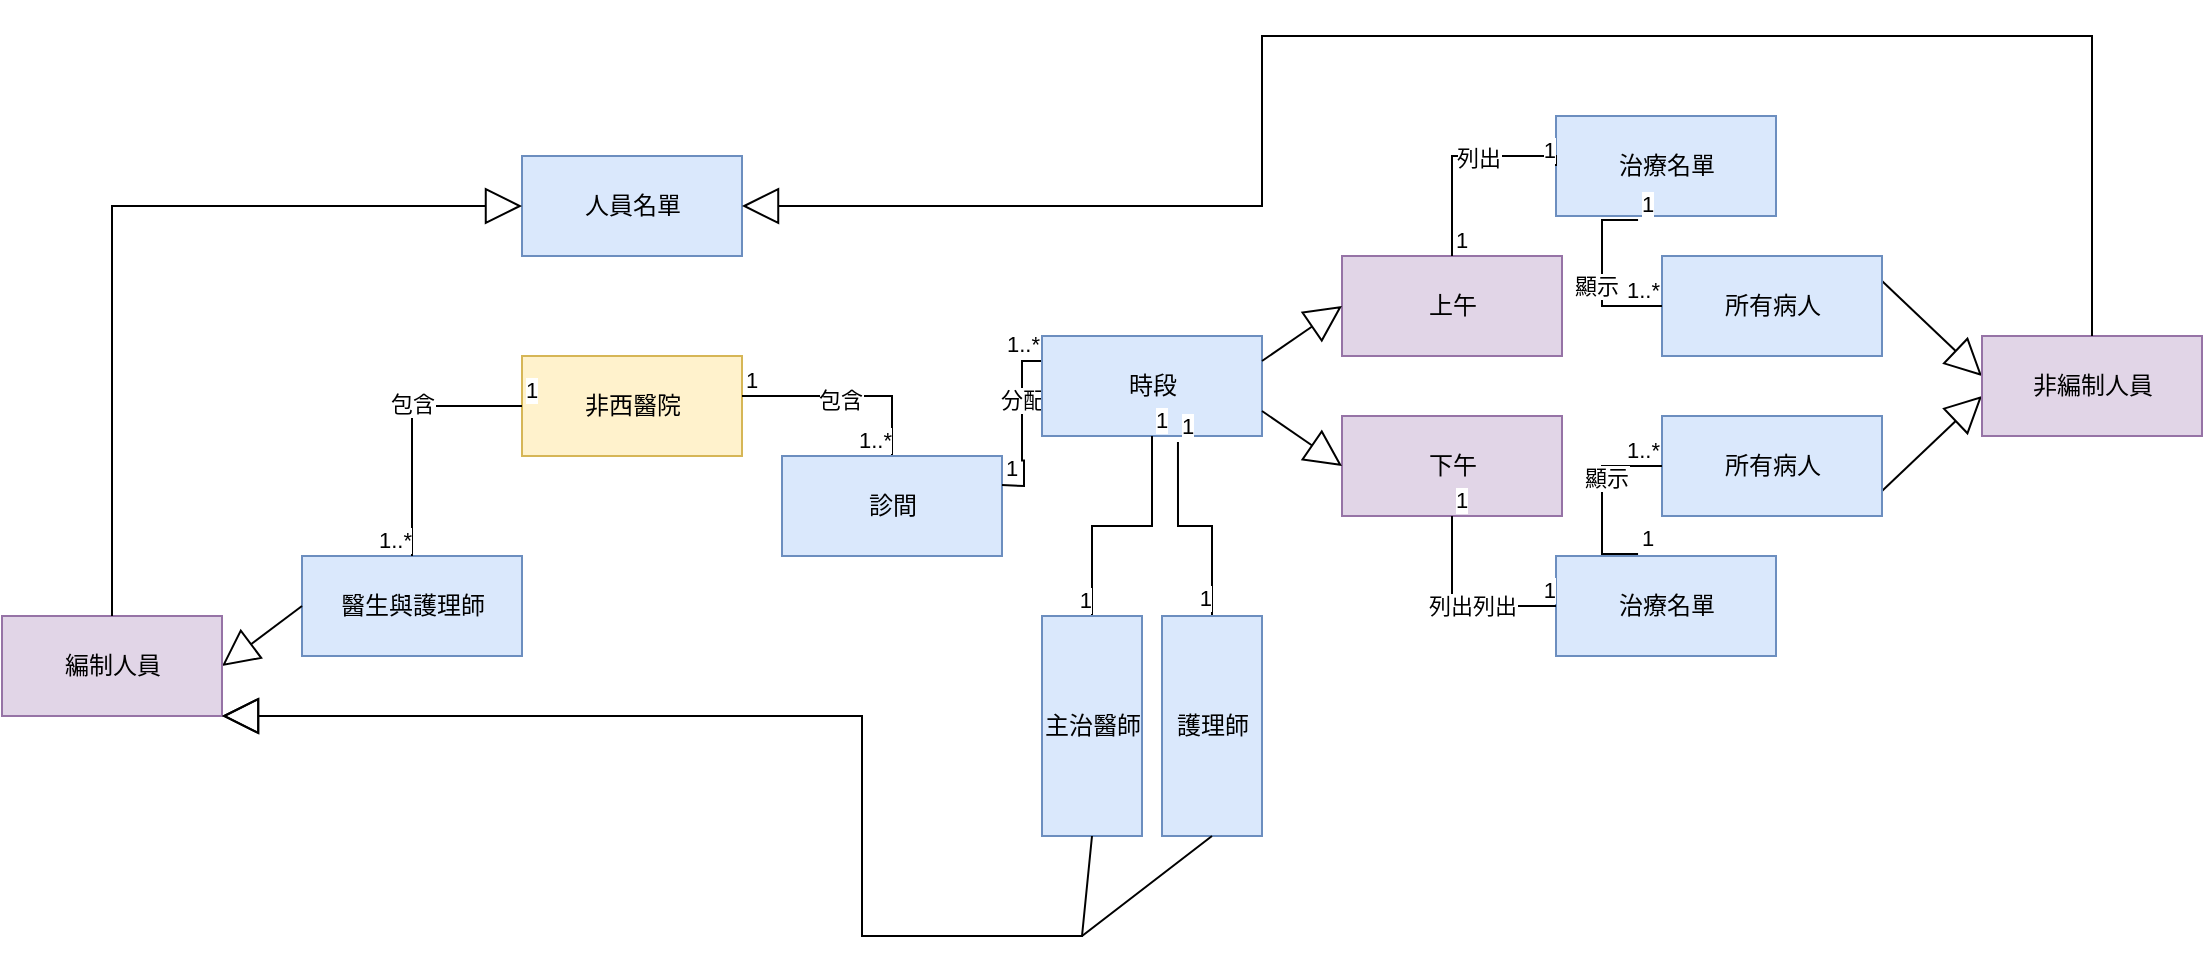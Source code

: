 <mxfile version="17.2.4" type="device"><diagram id="oKyxzHDayaN0CAhAsXDF" name="非西醫院領域模型"><mxGraphModel dx="1063" dy="1118" grid="1" gridSize="10" guides="1" tooltips="1" connect="1" arrows="1" fold="1" page="1" pageScale="1" pageWidth="827" pageHeight="1169" math="0" shadow="0"><root><mxCell id="0"/><mxCell id="1" parent="0"/><mxCell id="6aV8swDNyiecbnkZfNyy-1" value="非西醫院" style="html=1;fillColor=#fff2cc;strokeColor=#d6b656;" parent="1" vertex="1"><mxGeometry x="310" y="450" width="110" height="50" as="geometry"/></mxCell><mxCell id="6aV8swDNyiecbnkZfNyy-2" value="" style="endArrow=none;html=1;edgeStyle=orthogonalEdgeStyle;rounded=0;entryX=0.5;entryY=0;entryDx=0;entryDy=0;" parent="1" target="6aV8swDNyiecbnkZfNyy-7" edge="1"><mxGeometry relative="1" as="geometry"><mxPoint x="420" y="470" as="sourcePoint"/><mxPoint x="520" y="470" as="targetPoint"/><Array as="points"><mxPoint x="495" y="470"/></Array></mxGeometry></mxCell><mxCell id="6aV8swDNyiecbnkZfNyy-3" value="1" style="edgeLabel;resizable=0;html=1;align=left;verticalAlign=bottom;" parent="6aV8swDNyiecbnkZfNyy-2" connectable="0" vertex="1"><mxGeometry x="-1" relative="1" as="geometry"/></mxCell><mxCell id="6aV8swDNyiecbnkZfNyy-4" value="1..*" style="edgeLabel;resizable=0;html=1;align=right;verticalAlign=bottom;" parent="6aV8swDNyiecbnkZfNyy-2" connectable="0" vertex="1"><mxGeometry x="1" relative="1" as="geometry"/></mxCell><mxCell id="mKt3K5YbzGgiWbRjc64k-2" value="包含" style="edgeLabel;html=1;align=center;verticalAlign=middle;resizable=0;points=[];" vertex="1" connectable="0" parent="6aV8swDNyiecbnkZfNyy-2"><mxGeometry x="-0.067" y="-2" relative="1" as="geometry"><mxPoint as="offset"/></mxGeometry></mxCell><mxCell id="6aV8swDNyiecbnkZfNyy-5" value="" style="endArrow=block;endSize=16;endFill=0;html=1;rounded=0;exitX=1;exitY=0.75;exitDx=0;exitDy=0;" parent="1" source="6aV8swDNyiecbnkZfNyy-38" edge="1"><mxGeometry width="160" relative="1" as="geometry"><mxPoint x="990" y="499" as="sourcePoint"/><mxPoint x="1040" y="470" as="targetPoint"/></mxGeometry></mxCell><mxCell id="6aV8swDNyiecbnkZfNyy-7" value="診間" style="html=1;fillColor=#dae8fc;strokeColor=#6c8ebf;" parent="1" vertex="1"><mxGeometry x="440" y="500" width="110" height="50" as="geometry"/></mxCell><mxCell id="6aV8swDNyiecbnkZfNyy-8" value="" style="endArrow=none;html=1;edgeStyle=orthogonalEdgeStyle;rounded=0;entryX=0;entryY=0.25;entryDx=0;entryDy=0;" parent="1" target="6aV8swDNyiecbnkZfNyy-12" edge="1"><mxGeometry relative="1" as="geometry"><mxPoint x="550" y="514.5" as="sourcePoint"/><mxPoint x="610" y="520" as="targetPoint"/></mxGeometry></mxCell><mxCell id="6aV8swDNyiecbnkZfNyy-9" value="1" style="edgeLabel;resizable=0;html=1;align=left;verticalAlign=bottom;" parent="6aV8swDNyiecbnkZfNyy-8" connectable="0" vertex="1"><mxGeometry x="-1" relative="1" as="geometry"/></mxCell><mxCell id="6aV8swDNyiecbnkZfNyy-10" value="1..*" style="edgeLabel;resizable=0;html=1;align=right;verticalAlign=bottom;" parent="6aV8swDNyiecbnkZfNyy-8" connectable="0" vertex="1"><mxGeometry x="1" relative="1" as="geometry"/></mxCell><mxCell id="mKt3K5YbzGgiWbRjc64k-3" value="分配" style="edgeLabel;html=1;align=center;verticalAlign=middle;resizable=0;points=[];" vertex="1" connectable="0" parent="6aV8swDNyiecbnkZfNyy-8"><mxGeometry x="0.329" relative="1" as="geometry"><mxPoint y="1" as="offset"/></mxGeometry></mxCell><mxCell id="6aV8swDNyiecbnkZfNyy-12" value="時段" style="html=1;fillColor=#dae8fc;strokeColor=#6c8ebf;" parent="1" vertex="1"><mxGeometry x="570" y="440" width="110" height="50" as="geometry"/></mxCell><mxCell id="6aV8swDNyiecbnkZfNyy-16" value="上午" style="html=1;fillColor=#e1d5e7;strokeColor=#9673a6;" parent="1" vertex="1"><mxGeometry x="720" y="400" width="110" height="50" as="geometry"/></mxCell><mxCell id="6aV8swDNyiecbnkZfNyy-22" value="下午" style="html=1;fillColor=#e1d5e7;strokeColor=#9673a6;" parent="1" vertex="1"><mxGeometry x="720" y="480" width="110" height="50" as="geometry"/></mxCell><mxCell id="6aV8swDNyiecbnkZfNyy-23" value="治療名單" style="html=1;fillColor=#dae8fc;strokeColor=#6c8ebf;" parent="1" vertex="1"><mxGeometry x="827" y="330" width="110" height="50" as="geometry"/></mxCell><mxCell id="6aV8swDNyiecbnkZfNyy-24" value="治療名單" style="html=1;fillColor=#dae8fc;strokeColor=#6c8ebf;" parent="1" vertex="1"><mxGeometry x="827" y="550" width="110" height="50" as="geometry"/></mxCell><mxCell id="6aV8swDNyiecbnkZfNyy-25" value="" style="endArrow=none;html=1;edgeStyle=orthogonalEdgeStyle;rounded=0;entryX=0;entryY=0.5;entryDx=0;entryDy=0;exitX=0.5;exitY=0;exitDx=0;exitDy=0;" parent="1" source="6aV8swDNyiecbnkZfNyy-16" target="6aV8swDNyiecbnkZfNyy-23" edge="1"><mxGeometry relative="1" as="geometry"><mxPoint x="660" y="350" as="sourcePoint"/><mxPoint x="820" y="350" as="targetPoint"/><Array as="points"><mxPoint x="775" y="350"/><mxPoint x="827" y="350"/></Array></mxGeometry></mxCell><mxCell id="6aV8swDNyiecbnkZfNyy-26" value="1" style="edgeLabel;resizable=0;html=1;align=left;verticalAlign=bottom;" parent="6aV8swDNyiecbnkZfNyy-25" connectable="0" vertex="1"><mxGeometry x="-1" relative="1" as="geometry"/></mxCell><mxCell id="6aV8swDNyiecbnkZfNyy-27" value="1" style="edgeLabel;resizable=0;html=1;align=right;verticalAlign=bottom;" parent="6aV8swDNyiecbnkZfNyy-25" connectable="0" vertex="1"><mxGeometry x="1" relative="1" as="geometry"/></mxCell><mxCell id="mKt3K5YbzGgiWbRjc64k-7" value="列出" style="edgeLabel;html=1;align=center;verticalAlign=middle;resizable=0;points=[];" vertex="1" connectable="0" parent="6aV8swDNyiecbnkZfNyy-25"><mxGeometry x="0.178" y="-1" relative="1" as="geometry"><mxPoint as="offset"/></mxGeometry></mxCell><mxCell id="6aV8swDNyiecbnkZfNyy-28" value="" style="endArrow=none;html=1;edgeStyle=orthogonalEdgeStyle;rounded=0;exitX=0.5;exitY=1;exitDx=0;exitDy=0;entryX=0;entryY=0.5;entryDx=0;entryDy=0;" parent="1" source="6aV8swDNyiecbnkZfNyy-22" target="6aV8swDNyiecbnkZfNyy-24" edge="1"><mxGeometry relative="1" as="geometry"><mxPoint x="670" y="600" as="sourcePoint"/><mxPoint x="740" y="610" as="targetPoint"/></mxGeometry></mxCell><mxCell id="6aV8swDNyiecbnkZfNyy-29" value="1" style="edgeLabel;resizable=0;html=1;align=left;verticalAlign=bottom;" parent="6aV8swDNyiecbnkZfNyy-28" connectable="0" vertex="1"><mxGeometry x="-1" relative="1" as="geometry"/></mxCell><mxCell id="6aV8swDNyiecbnkZfNyy-30" value="1" style="edgeLabel;resizable=0;html=1;align=right;verticalAlign=bottom;" parent="6aV8swDNyiecbnkZfNyy-28" connectable="0" vertex="1"><mxGeometry x="1" relative="1" as="geometry"/></mxCell><mxCell id="mKt3K5YbzGgiWbRjc64k-8" value="列出列出" style="edgeLabel;html=1;align=center;verticalAlign=middle;resizable=0;points=[];" vertex="1" connectable="0" parent="6aV8swDNyiecbnkZfNyy-28"><mxGeometry x="0.134" relative="1" as="geometry"><mxPoint as="offset"/></mxGeometry></mxCell><mxCell id="6aV8swDNyiecbnkZfNyy-32" value="醫生與護理師" style="html=1;fillColor=#dae8fc;strokeColor=#6c8ebf;" parent="1" vertex="1"><mxGeometry x="200" y="550" width="110" height="50" as="geometry"/></mxCell><mxCell id="6aV8swDNyiecbnkZfNyy-33" value="" style="endArrow=none;html=1;edgeStyle=orthogonalEdgeStyle;rounded=0;exitX=0;exitY=0.5;exitDx=0;exitDy=0;" parent="1" source="6aV8swDNyiecbnkZfNyy-1" target="6aV8swDNyiecbnkZfNyy-32" edge="1"><mxGeometry relative="1" as="geometry"><mxPoint x="200" y="450" as="sourcePoint"/><mxPoint x="280" y="470" as="targetPoint"/></mxGeometry></mxCell><mxCell id="6aV8swDNyiecbnkZfNyy-34" value="1" style="edgeLabel;resizable=0;html=1;align=left;verticalAlign=bottom;" parent="6aV8swDNyiecbnkZfNyy-33" connectable="0" vertex="1"><mxGeometry x="-1" relative="1" as="geometry"/></mxCell><mxCell id="6aV8swDNyiecbnkZfNyy-35" value="1..*" style="edgeLabel;resizable=0;html=1;align=right;verticalAlign=bottom;" parent="6aV8swDNyiecbnkZfNyy-33" connectable="0" vertex="1"><mxGeometry x="1" relative="1" as="geometry"/></mxCell><mxCell id="mKt3K5YbzGgiWbRjc64k-1" value="包含" style="edgeLabel;html=1;align=center;verticalAlign=middle;resizable=0;points=[];" vertex="1" connectable="0" parent="6aV8swDNyiecbnkZfNyy-33"><mxGeometry x="-0.154" y="-1" relative="1" as="geometry"><mxPoint x="1" y="-1" as="offset"/></mxGeometry></mxCell><mxCell id="6aV8swDNyiecbnkZfNyy-36" value="" style="endArrow=block;endSize=16;endFill=0;html=1;rounded=0;exitX=1;exitY=0.25;exitDx=0;exitDy=0;" parent="1" source="6aV8swDNyiecbnkZfNyy-37" edge="1"><mxGeometry width="160" relative="1" as="geometry"><mxPoint x="1000" y="420" as="sourcePoint"/><mxPoint x="1040" y="460" as="targetPoint"/></mxGeometry></mxCell><mxCell id="6aV8swDNyiecbnkZfNyy-37" value="所有病人" style="html=1;fillColor=#dae8fc;strokeColor=#6c8ebf;" parent="1" vertex="1"><mxGeometry x="880" y="400" width="110" height="50" as="geometry"/></mxCell><mxCell id="6aV8swDNyiecbnkZfNyy-38" value="所有病人" style="html=1;fillColor=#dae8fc;strokeColor=#6c8ebf;" parent="1" vertex="1"><mxGeometry x="880" y="480" width="110" height="50" as="geometry"/></mxCell><mxCell id="6aV8swDNyiecbnkZfNyy-39" value="" style="endArrow=none;html=1;edgeStyle=orthogonalEdgeStyle;rounded=0;exitX=0.373;exitY=-0.02;exitDx=0;exitDy=0;exitPerimeter=0;entryX=0;entryY=0.5;entryDx=0;entryDy=0;" parent="1" source="6aV8swDNyiecbnkZfNyy-24" target="6aV8swDNyiecbnkZfNyy-38" edge="1"><mxGeometry relative="1" as="geometry"><mxPoint x="640" y="670" as="sourcePoint"/><mxPoint x="800" y="670" as="targetPoint"/><Array as="points"><mxPoint x="850" y="549"/><mxPoint x="850" y="505"/></Array></mxGeometry></mxCell><mxCell id="6aV8swDNyiecbnkZfNyy-40" value="1" style="edgeLabel;resizable=0;html=1;align=left;verticalAlign=bottom;" parent="6aV8swDNyiecbnkZfNyy-39" connectable="0" vertex="1"><mxGeometry x="-1" relative="1" as="geometry"/></mxCell><mxCell id="6aV8swDNyiecbnkZfNyy-41" value="1..*" style="edgeLabel;resizable=0;html=1;align=right;verticalAlign=bottom;" parent="6aV8swDNyiecbnkZfNyy-39" connectable="0" vertex="1"><mxGeometry x="1" relative="1" as="geometry"/></mxCell><mxCell id="mKt3K5YbzGgiWbRjc64k-9" value="顯示" style="edgeLabel;html=1;align=center;verticalAlign=middle;resizable=0;points=[];" vertex="1" connectable="0" parent="6aV8swDNyiecbnkZfNyy-39"><mxGeometry x="0.218" y="-2" relative="1" as="geometry"><mxPoint as="offset"/></mxGeometry></mxCell><mxCell id="6aV8swDNyiecbnkZfNyy-42" value="" style="endArrow=none;html=1;edgeStyle=orthogonalEdgeStyle;rounded=0;exitX=0.373;exitY=1.04;exitDx=0;exitDy=0;entryX=0;entryY=0.5;entryDx=0;entryDy=0;exitPerimeter=0;" parent="1" source="6aV8swDNyiecbnkZfNyy-23" target="6aV8swDNyiecbnkZfNyy-37" edge="1"><mxGeometry relative="1" as="geometry"><mxPoint x="1030.0" y="424" as="sourcePoint"/><mxPoint x="1041.97" y="380" as="targetPoint"/><Array as="points"><mxPoint x="850" y="382"/><mxPoint x="850" y="425"/></Array></mxGeometry></mxCell><mxCell id="6aV8swDNyiecbnkZfNyy-43" value="1" style="edgeLabel;resizable=0;html=1;align=left;verticalAlign=bottom;" parent="6aV8swDNyiecbnkZfNyy-42" connectable="0" vertex="1"><mxGeometry x="-1" relative="1" as="geometry"/></mxCell><mxCell id="6aV8swDNyiecbnkZfNyy-44" value="1..*" style="edgeLabel;resizable=0;html=1;align=right;verticalAlign=bottom;" parent="6aV8swDNyiecbnkZfNyy-42" connectable="0" vertex="1"><mxGeometry x="1" relative="1" as="geometry"/></mxCell><mxCell id="mKt3K5YbzGgiWbRjc64k-10" value="顯示" style="edgeLabel;html=1;align=center;verticalAlign=middle;resizable=0;points=[];" vertex="1" connectable="0" parent="6aV8swDNyiecbnkZfNyy-42"><mxGeometry x="0.121" y="-3" relative="1" as="geometry"><mxPoint as="offset"/></mxGeometry></mxCell><mxCell id="6aV8swDNyiecbnkZfNyy-46" value="非編制人員" style="html=1;fillColor=#e1d5e7;strokeColor=#9673a6;" parent="1" vertex="1"><mxGeometry x="1040" y="440" width="110" height="50" as="geometry"/></mxCell><mxCell id="6aV8swDNyiecbnkZfNyy-47" value="" style="endArrow=block;endSize=16;endFill=0;html=1;rounded=0;exitX=0;exitY=0.5;exitDx=0;exitDy=0;entryX=1;entryY=0.5;entryDx=0;entryDy=0;" parent="1" source="6aV8swDNyiecbnkZfNyy-32" target="6aV8swDNyiecbnkZfNyy-48" edge="1"><mxGeometry width="160" relative="1" as="geometry"><mxPoint x="100" y="600" as="sourcePoint"/><mxPoint x="160" y="660" as="targetPoint"/></mxGeometry></mxCell><mxCell id="6aV8swDNyiecbnkZfNyy-48" value="編制人員" style="html=1;fillColor=#e1d5e7;strokeColor=#9673a6;" parent="1" vertex="1"><mxGeometry x="50" y="580" width="110" height="50" as="geometry"/></mxCell><mxCell id="6aV8swDNyiecbnkZfNyy-49" value="" style="endArrow=block;endSize=16;endFill=0;html=1;rounded=0;exitX=1;exitY=0.25;exitDx=0;exitDy=0;entryX=0;entryY=0.5;entryDx=0;entryDy=0;" parent="1" source="6aV8swDNyiecbnkZfNyy-12" target="6aV8swDNyiecbnkZfNyy-16" edge="1"><mxGeometry width="160" relative="1" as="geometry"><mxPoint x="550" y="580" as="sourcePoint"/><mxPoint x="710" y="580" as="targetPoint"/></mxGeometry></mxCell><mxCell id="6aV8swDNyiecbnkZfNyy-50" value="" style="endArrow=block;endSize=16;endFill=0;html=1;rounded=0;exitX=1;exitY=0.75;exitDx=0;exitDy=0;entryX=0;entryY=0.5;entryDx=0;entryDy=0;" parent="1" source="6aV8swDNyiecbnkZfNyy-12" target="6aV8swDNyiecbnkZfNyy-22" edge="1"><mxGeometry width="160" relative="1" as="geometry"><mxPoint x="690" y="462.5" as="sourcePoint"/><mxPoint x="730" y="435" as="targetPoint"/></mxGeometry></mxCell><mxCell id="6aV8swDNyiecbnkZfNyy-51" value="" style="endArrow=none;html=1;edgeStyle=orthogonalEdgeStyle;rounded=0;exitX=0.5;exitY=1;exitDx=0;exitDy=0;entryX=0;entryY=0.5;entryDx=0;entryDy=0;" parent="1" source="6aV8swDNyiecbnkZfNyy-12" target="6aV8swDNyiecbnkZfNyy-54" edge="1"><mxGeometry relative="1" as="geometry"><mxPoint x="610" y="570" as="sourcePoint"/><mxPoint x="630" y="580" as="targetPoint"/></mxGeometry></mxCell><mxCell id="6aV8swDNyiecbnkZfNyy-52" value="1" style="edgeLabel;resizable=0;html=1;align=left;verticalAlign=bottom;" parent="6aV8swDNyiecbnkZfNyy-51" connectable="0" vertex="1"><mxGeometry x="-1" relative="1" as="geometry"/></mxCell><mxCell id="6aV8swDNyiecbnkZfNyy-53" value="1" style="edgeLabel;resizable=0;html=1;align=right;verticalAlign=bottom;" parent="6aV8swDNyiecbnkZfNyy-51" connectable="0" vertex="1"><mxGeometry x="1" relative="1" as="geometry"/></mxCell><mxCell id="6aV8swDNyiecbnkZfNyy-54" value="主治醫師" style="html=1;direction=south;fillColor=#dae8fc;strokeColor=#6c8ebf;" parent="1" vertex="1"><mxGeometry x="570" y="580" width="50" height="110" as="geometry"/></mxCell><mxCell id="6aV8swDNyiecbnkZfNyy-55" value="" style="endArrow=none;html=1;edgeStyle=orthogonalEdgeStyle;rounded=0;exitX=0.618;exitY=1.06;exitDx=0;exitDy=0;exitPerimeter=0;entryX=0;entryY=0.5;entryDx=0;entryDy=0;" parent="1" source="6aV8swDNyiecbnkZfNyy-12" target="6aV8swDNyiecbnkZfNyy-58" edge="1"><mxGeometry relative="1" as="geometry"><mxPoint x="640" y="570" as="sourcePoint"/><mxPoint x="680" y="650" as="targetPoint"/></mxGeometry></mxCell><mxCell id="6aV8swDNyiecbnkZfNyy-56" value="1" style="edgeLabel;resizable=0;html=1;align=left;verticalAlign=bottom;" parent="6aV8swDNyiecbnkZfNyy-55" connectable="0" vertex="1"><mxGeometry x="-1" relative="1" as="geometry"/></mxCell><mxCell id="6aV8swDNyiecbnkZfNyy-57" value="1" style="edgeLabel;resizable=0;html=1;align=right;verticalAlign=bottom;" parent="6aV8swDNyiecbnkZfNyy-55" connectable="0" vertex="1"><mxGeometry x="1" relative="1" as="geometry"/></mxCell><mxCell id="6aV8swDNyiecbnkZfNyy-58" value="護理師" style="html=1;direction=south;fillColor=#dae8fc;strokeColor=#6c8ebf;" parent="1" vertex="1"><mxGeometry x="630" y="580" width="50" height="110" as="geometry"/></mxCell><mxCell id="mKt3K5YbzGgiWbRjc64k-4" value="" style="endArrow=block;endSize=16;endFill=0;html=1;rounded=0;exitX=1;exitY=0.5;exitDx=0;exitDy=0;entryX=1;entryY=1;entryDx=0;entryDy=0;" edge="1" parent="1" source="6aV8swDNyiecbnkZfNyy-58" target="6aV8swDNyiecbnkZfNyy-48"><mxGeometry width="160" relative="1" as="geometry"><mxPoint x="420" y="710" as="sourcePoint"/><mxPoint x="580" y="710" as="targetPoint"/><Array as="points"><mxPoint x="590" y="740"/><mxPoint x="480" y="740"/><mxPoint x="480" y="630"/></Array></mxGeometry></mxCell><mxCell id="mKt3K5YbzGgiWbRjc64k-6" value="" style="endArrow=block;endSize=16;endFill=0;html=1;rounded=0;exitX=1;exitY=0.5;exitDx=0;exitDy=0;" edge="1" parent="1" source="6aV8swDNyiecbnkZfNyy-54"><mxGeometry x="-0.115" y="-1" width="160" relative="1" as="geometry"><mxPoint x="590" y="740" as="sourcePoint"/><mxPoint x="160" y="630" as="targetPoint"/><Array as="points"><mxPoint x="590" y="740"/><mxPoint x="480" y="740"/><mxPoint x="480" y="630"/></Array><mxPoint as="offset"/></mxGeometry></mxCell><mxCell id="mKt3K5YbzGgiWbRjc64k-11" value="人員名單" style="html=1;fillColor=#dae8fc;strokeColor=#6c8ebf;" vertex="1" parent="1"><mxGeometry x="310" y="350" width="110" height="50" as="geometry"/></mxCell><mxCell id="mKt3K5YbzGgiWbRjc64k-14" value="" style="endArrow=block;endSize=16;endFill=0;html=1;rounded=0;exitX=0.5;exitY=0;exitDx=0;exitDy=0;entryX=0;entryY=0.5;entryDx=0;entryDy=0;" edge="1" parent="1" source="6aV8swDNyiecbnkZfNyy-48" target="mKt3K5YbzGgiWbRjc64k-11"><mxGeometry x="0.111" y="-1" width="160" relative="1" as="geometry"><mxPoint x="60" y="460" as="sourcePoint"/><mxPoint x="220" y="460" as="targetPoint"/><Array as="points"><mxPoint x="105" y="375"/></Array><mxPoint as="offset"/></mxGeometry></mxCell><mxCell id="mKt3K5YbzGgiWbRjc64k-15" value="" style="endArrow=block;endSize=16;endFill=0;html=1;rounded=0;exitX=0.5;exitY=0;exitDx=0;exitDy=0;entryX=1;entryY=0.5;entryDx=0;entryDy=0;" edge="1" parent="1" source="6aV8swDNyiecbnkZfNyy-46" target="mKt3K5YbzGgiWbRjc64k-11"><mxGeometry x="0.25" width="160" relative="1" as="geometry"><mxPoint x="1080" y="420" as="sourcePoint"/><mxPoint x="720" y="210" as="targetPoint"/><Array as="points"><mxPoint x="1095" y="290"/><mxPoint x="760" y="290"/><mxPoint x="680" y="290"/><mxPoint x="680" y="375"/></Array><mxPoint as="offset"/></mxGeometry></mxCell></root></mxGraphModel></diagram></mxfile>